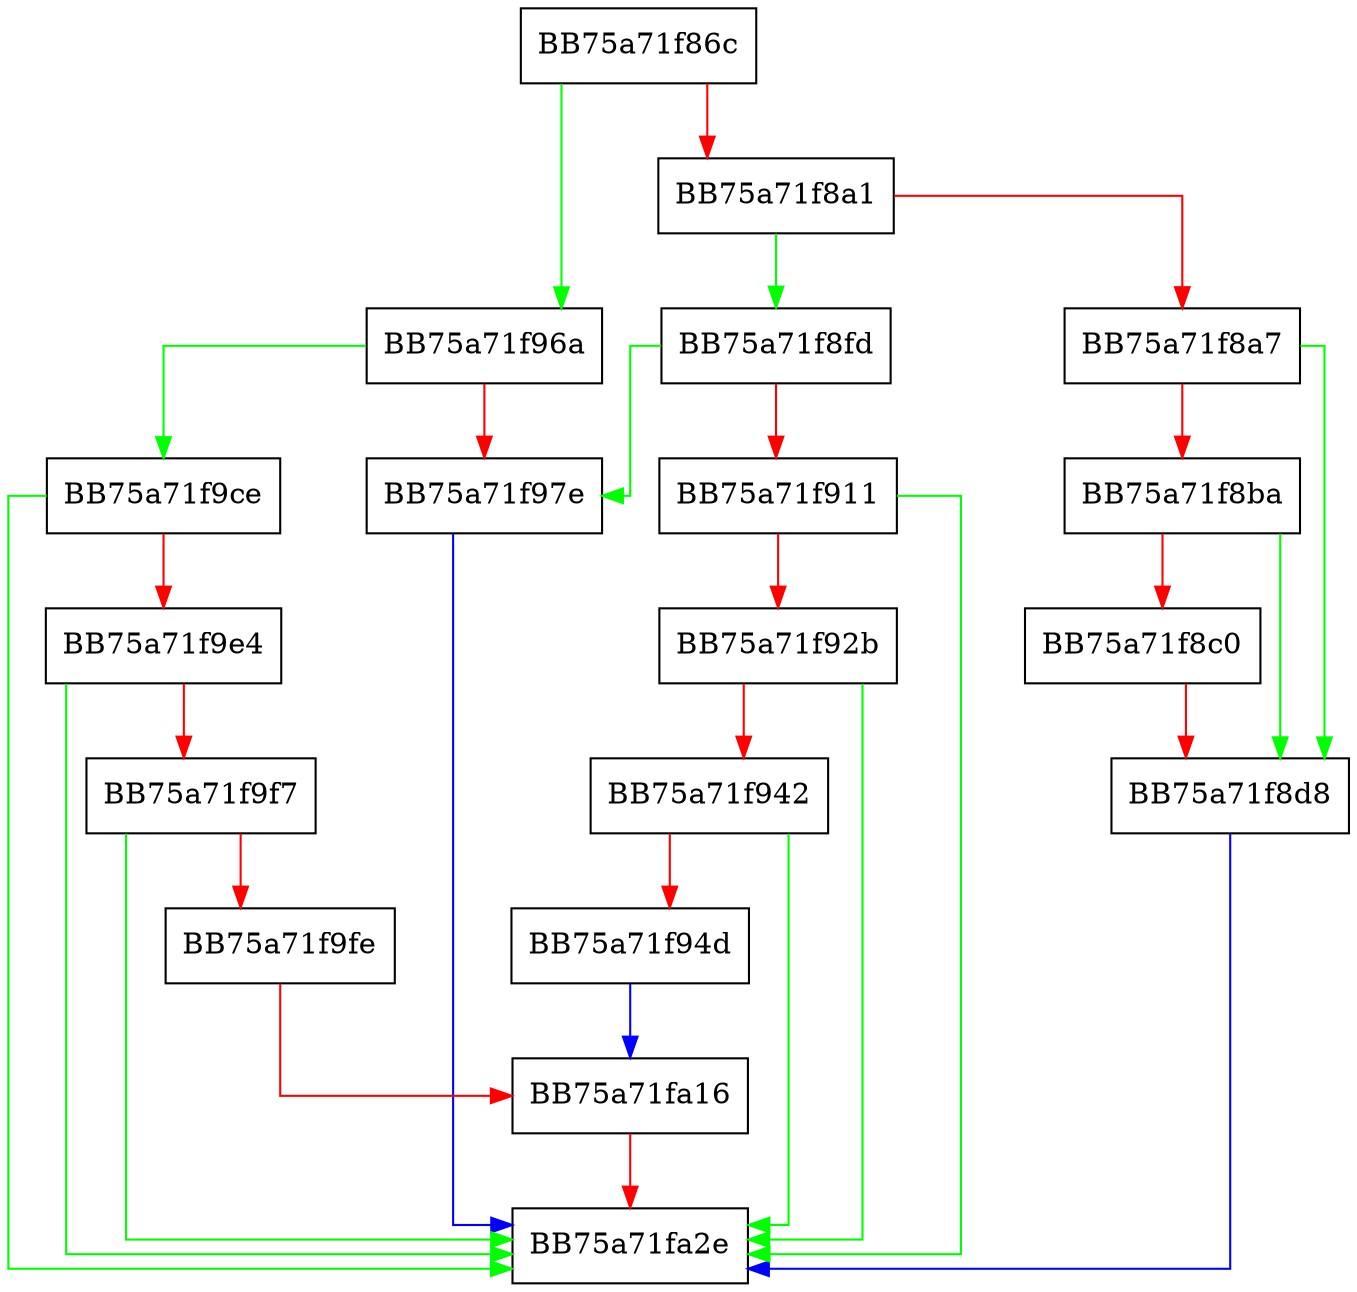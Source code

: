 digraph AddTrustedProcess {
  node [shape="box"];
  graph [splines=ortho];
  BB75a71f86c -> BB75a71f96a [color="green"];
  BB75a71f86c -> BB75a71f8a1 [color="red"];
  BB75a71f8a1 -> BB75a71f8fd [color="green"];
  BB75a71f8a1 -> BB75a71f8a7 [color="red"];
  BB75a71f8a7 -> BB75a71f8d8 [color="green"];
  BB75a71f8a7 -> BB75a71f8ba [color="red"];
  BB75a71f8ba -> BB75a71f8d8 [color="green"];
  BB75a71f8ba -> BB75a71f8c0 [color="red"];
  BB75a71f8c0 -> BB75a71f8d8 [color="red"];
  BB75a71f8d8 -> BB75a71fa2e [color="blue"];
  BB75a71f8fd -> BB75a71f97e [color="green"];
  BB75a71f8fd -> BB75a71f911 [color="red"];
  BB75a71f911 -> BB75a71fa2e [color="green"];
  BB75a71f911 -> BB75a71f92b [color="red"];
  BB75a71f92b -> BB75a71fa2e [color="green"];
  BB75a71f92b -> BB75a71f942 [color="red"];
  BB75a71f942 -> BB75a71fa2e [color="green"];
  BB75a71f942 -> BB75a71f94d [color="red"];
  BB75a71f94d -> BB75a71fa16 [color="blue"];
  BB75a71f96a -> BB75a71f9ce [color="green"];
  BB75a71f96a -> BB75a71f97e [color="red"];
  BB75a71f97e -> BB75a71fa2e [color="blue"];
  BB75a71f9ce -> BB75a71fa2e [color="green"];
  BB75a71f9ce -> BB75a71f9e4 [color="red"];
  BB75a71f9e4 -> BB75a71fa2e [color="green"];
  BB75a71f9e4 -> BB75a71f9f7 [color="red"];
  BB75a71f9f7 -> BB75a71fa2e [color="green"];
  BB75a71f9f7 -> BB75a71f9fe [color="red"];
  BB75a71f9fe -> BB75a71fa16 [color="red"];
  BB75a71fa16 -> BB75a71fa2e [color="red"];
}